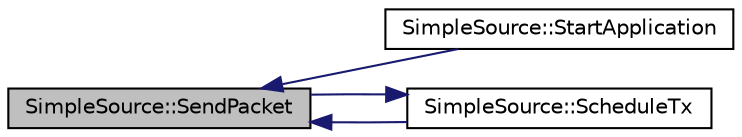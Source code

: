 digraph "SimpleSource::SendPacket"
{
  edge [fontname="Helvetica",fontsize="10",labelfontname="Helvetica",labelfontsize="10"];
  node [fontname="Helvetica",fontsize="10",shape=record];
  rankdir="LR";
  Node1 [label="SimpleSource::SendPacket",height=0.2,width=0.4,color="black", fillcolor="grey75", style="filled", fontcolor="black"];
  Node1 -> Node2 [dir="back",color="midnightblue",fontsize="10",style="solid"];
  Node2 [label="SimpleSource::StartApplication",height=0.2,width=0.4,color="black", fillcolor="white", style="filled",URL="$d9/d97/classSimpleSource.html#a081ae355f30d29afa055f20a1c7c9896",tooltip="Application specific startup code. "];
  Node1 -> Node3 [dir="back",color="midnightblue",fontsize="10",style="solid"];
  Node3 [label="SimpleSource::ScheduleTx",height=0.2,width=0.4,color="black", fillcolor="white", style="filled",URL="$d9/d97/classSimpleSource.html#ae3e167b005ac1ba95c7c5e6f4fc5ff99"];
  Node3 -> Node1 [dir="back",color="midnightblue",fontsize="10",style="solid"];
}
